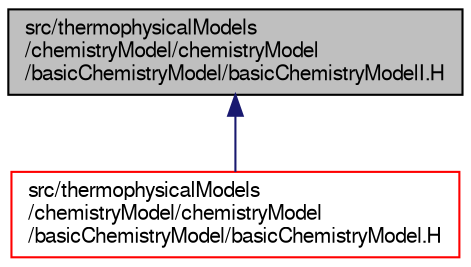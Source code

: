 digraph "src/thermophysicalModels/chemistryModel/chemistryModel/basicChemistryModel/basicChemistryModelI.H"
{
  bgcolor="transparent";
  edge [fontname="FreeSans",fontsize="10",labelfontname="FreeSans",labelfontsize="10"];
  node [fontname="FreeSans",fontsize="10",shape=record];
  Node1 [label="src/thermophysicalModels\l/chemistryModel/chemistryModel\l/basicChemistryModel/basicChemistryModelI.H",height=0.2,width=0.4,color="black", fillcolor="grey75", style="filled", fontcolor="black"];
  Node1 -> Node2 [dir="back",color="midnightblue",fontsize="10",style="solid",fontname="FreeSans"];
  Node2 [label="src/thermophysicalModels\l/chemistryModel/chemistryModel\l/basicChemistryModel/basicChemistryModel.H",height=0.2,width=0.4,color="red",URL="$a15485.html"];
}
